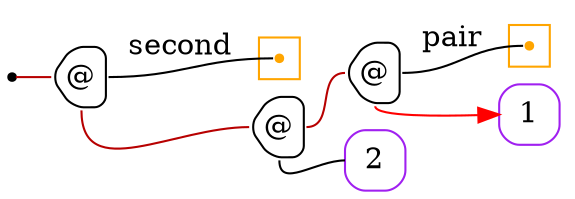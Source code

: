 digraph G {
  rankdir=LR;
  edge[arrowhead=none,arrowtail=none];
  node[fixedsize=true,shape=circle]
  size="9.201041666666667,5.219270833333334";
  labeldistance=0;
  nodesep=.175;
  ranksep=.175;

 nd1[shape=point];
 subgraph cluster_nd99 {
   graph[style=fill,color="orange"];
   ndcluster_nd99[tooltip="nd99",orientation=90,shape=point,color="orange"];
 };
 subgraph cluster_nd44 {
   graph[style=fill,color="orange"];
   ndcluster_nd44[tooltip="nd44",orientation=90,shape=point,color="orange"];
 };
 nd17[label="@",tooltip="nd17-AppGraph",style=rounded,orientation=90,shape=house,width=.4,height=.4,color="#000000"];
 nd21[label="@",tooltip="nd21-AppGraph",style=rounded,orientation=90,shape=house,width=.4,height=.4,color="#000000"];
 nd22[label="@",tooltip="nd22-AppGraph",style=rounded,orientation=90,shape=house,width=.4,height=.4,color="#000000"];
   nd29[label="1",tooltip="nd29-ConstGraph",style=rounded,orientation=90,shape=square,width=.4,height=.4,color="purple"];
   nd36[label="2",tooltip="nd36-ConstGraph",style=rounded,orientation=90,shape=square,width=.4,height=.4,color="purple"];

  nd22->ndcluster_nd99[label="pair",tailport=e,headport=w];
  nd22->nd29[tailport=s,headport=w,color=red,arrowhead=normal];
  nd21->nd22[tailport=e,headport=w,color="#b70000",arrowhead=none,arrowtail=none];
  nd21->nd36[tailport=s,headport=w];
  nd17->ndcluster_nd44[label="second",tailport=e,headport=w];
  nd17->nd21[tailport=s,headport=w,color="#b70000",arrowhead=none,arrowtail=none];
  nd1->nd17[tailport=e,headport=w,color="#b70000",arrowhead=none,arrowtail=none];
}